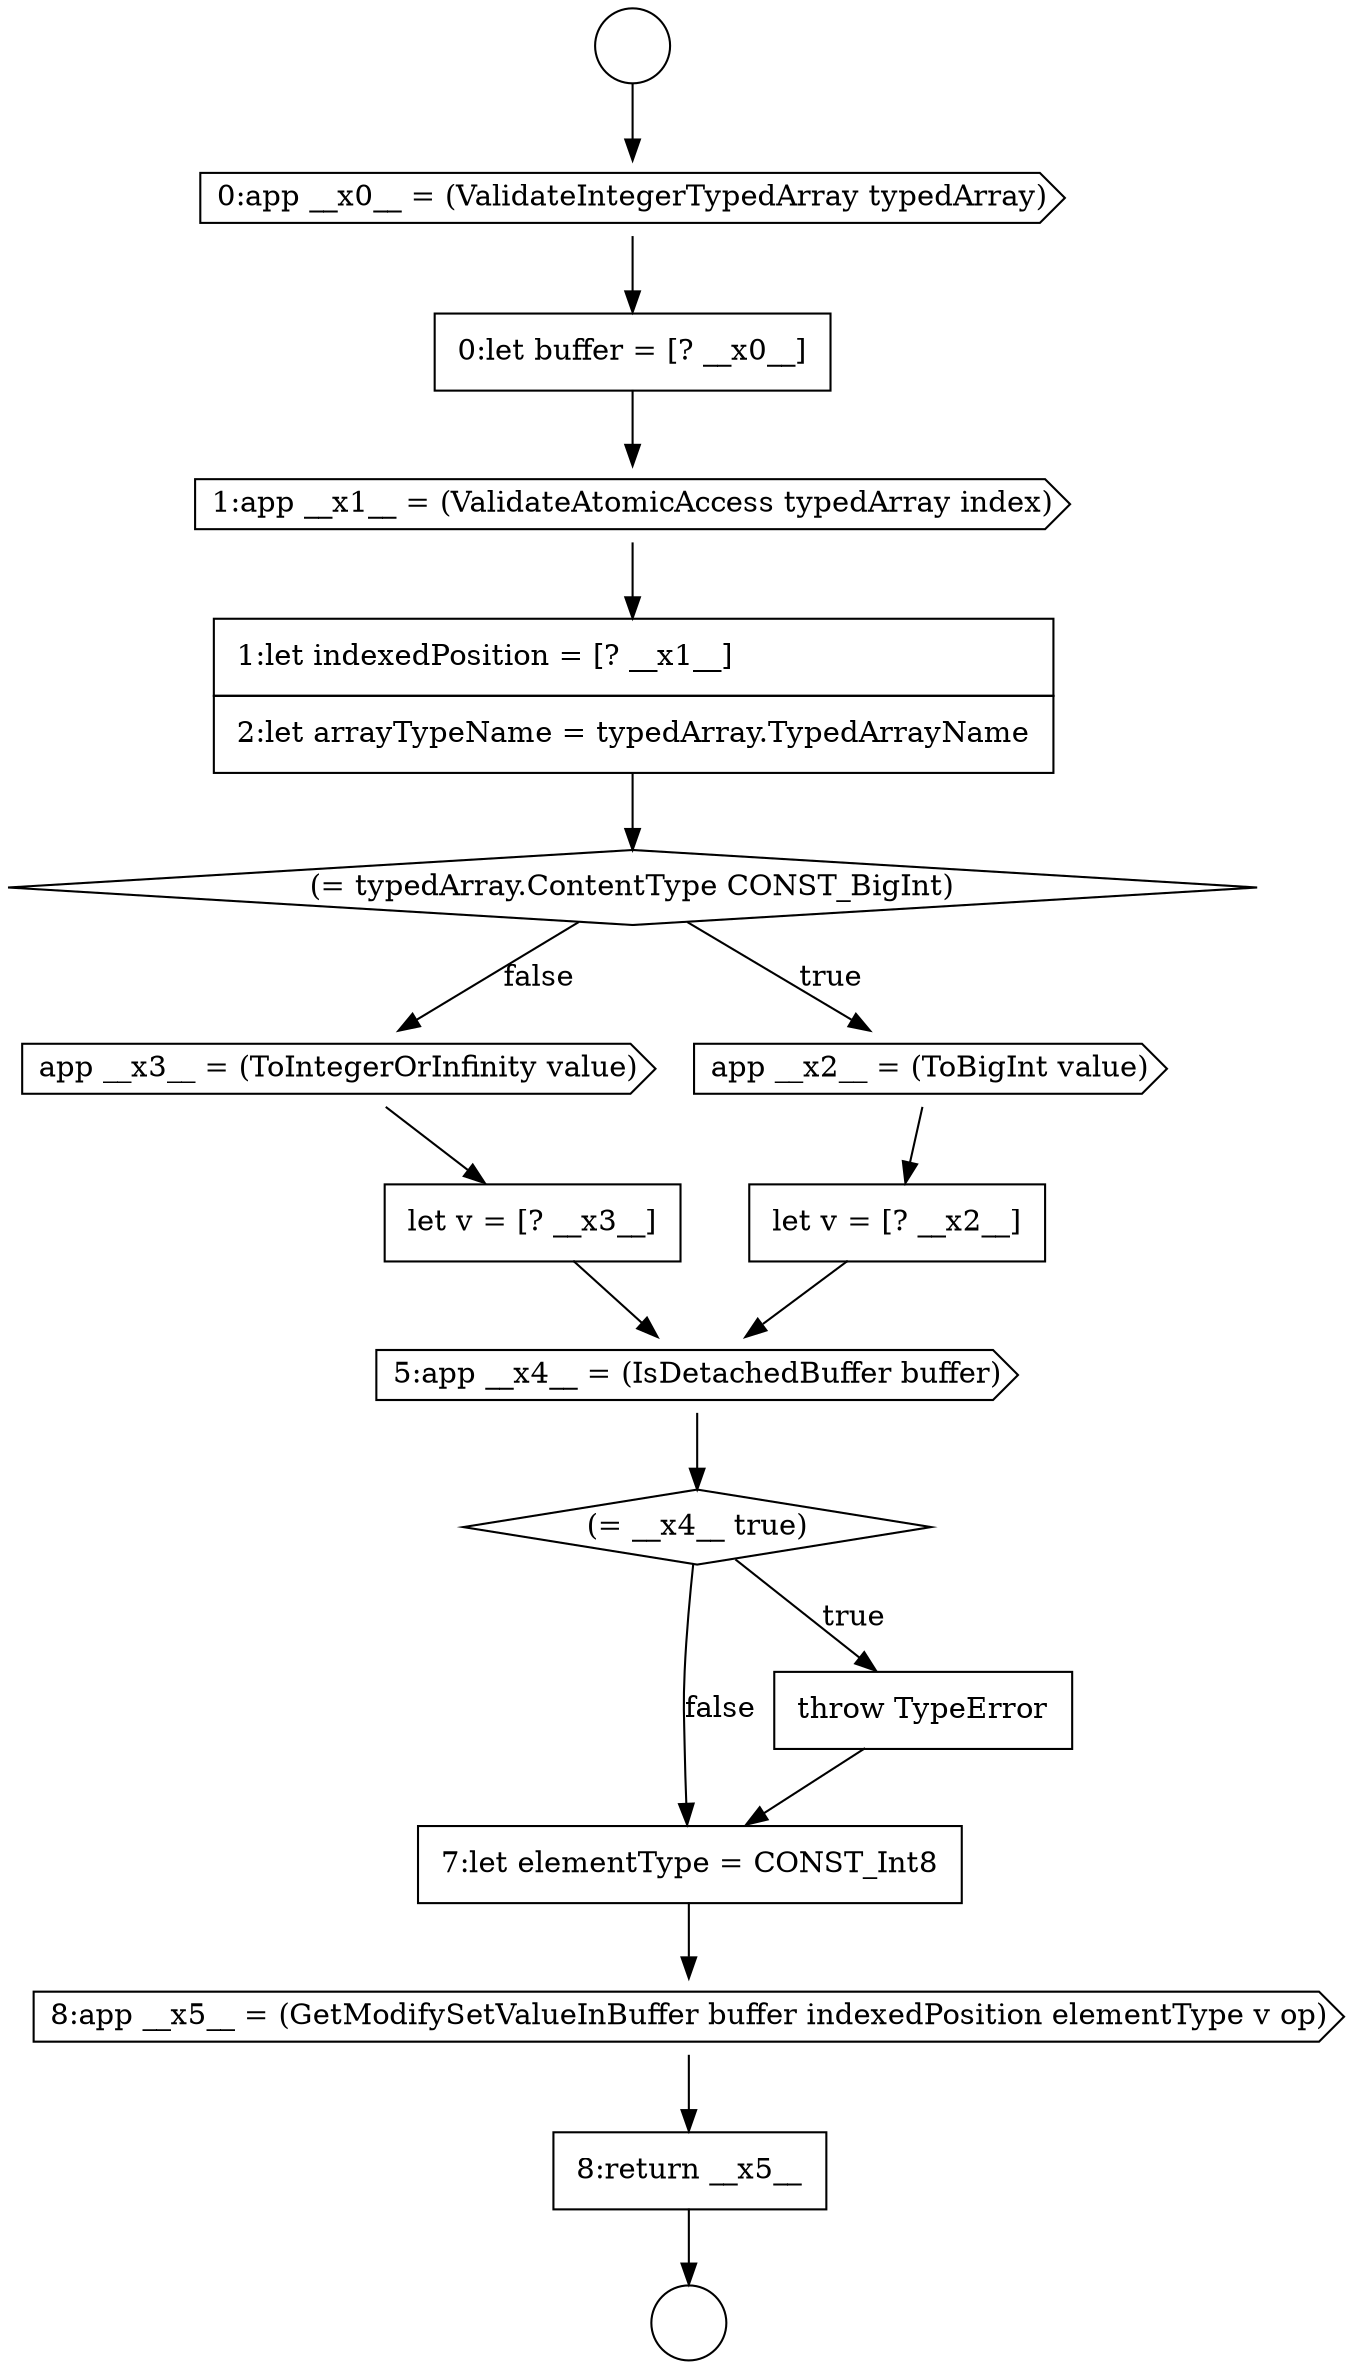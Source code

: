 digraph {
  node0 [shape=circle label=" " color="black" fillcolor="white" style=filled]
  node5 [shape=none, margin=0, label=<<font color="black">
    <table border="0" cellborder="1" cellspacing="0" cellpadding="10">
      <tr><td align="left">1:let indexedPosition = [? __x1__]</td></tr>
      <tr><td align="left">2:let arrayTypeName = typedArray.TypedArrayName</td></tr>
    </table>
  </font>> color="black" fillcolor="white" style=filled]
  node10 [shape=none, margin=0, label=<<font color="black">
    <table border="0" cellborder="1" cellspacing="0" cellpadding="10">
      <tr><td align="left">let v = [? __x3__]</td></tr>
    </table>
  </font>> color="black" fillcolor="white" style=filled]
  node14 [shape=none, margin=0, label=<<font color="black">
    <table border="0" cellborder="1" cellspacing="0" cellpadding="10">
      <tr><td align="left">7:let elementType = CONST_Int8</td></tr>
    </table>
  </font>> color="black" fillcolor="white" style=filled]
  node1 [shape=circle label=" " color="black" fillcolor="white" style=filled]
  node6 [shape=diamond, label=<<font color="black">(= typedArray.ContentType CONST_BigInt)</font>> color="black" fillcolor="white" style=filled]
  node9 [shape=cds, label=<<font color="black">app __x3__ = (ToIntegerOrInfinity value)</font>> color="black" fillcolor="white" style=filled]
  node13 [shape=none, margin=0, label=<<font color="black">
    <table border="0" cellborder="1" cellspacing="0" cellpadding="10">
      <tr><td align="left">throw TypeError</td></tr>
    </table>
  </font>> color="black" fillcolor="white" style=filled]
  node2 [shape=cds, label=<<font color="black">0:app __x0__ = (ValidateIntegerTypedArray typedArray)</font>> color="black" fillcolor="white" style=filled]
  node12 [shape=diamond, label=<<font color="black">(= __x4__ true)</font>> color="black" fillcolor="white" style=filled]
  node7 [shape=cds, label=<<font color="black">app __x2__ = (ToBigInt value)</font>> color="black" fillcolor="white" style=filled]
  node3 [shape=none, margin=0, label=<<font color="black">
    <table border="0" cellborder="1" cellspacing="0" cellpadding="10">
      <tr><td align="left">0:let buffer = [? __x0__]</td></tr>
    </table>
  </font>> color="black" fillcolor="white" style=filled]
  node16 [shape=none, margin=0, label=<<font color="black">
    <table border="0" cellborder="1" cellspacing="0" cellpadding="10">
      <tr><td align="left">8:return __x5__</td></tr>
    </table>
  </font>> color="black" fillcolor="white" style=filled]
  node11 [shape=cds, label=<<font color="black">5:app __x4__ = (IsDetachedBuffer buffer)</font>> color="black" fillcolor="white" style=filled]
  node8 [shape=none, margin=0, label=<<font color="black">
    <table border="0" cellborder="1" cellspacing="0" cellpadding="10">
      <tr><td align="left">let v = [? __x2__]</td></tr>
    </table>
  </font>> color="black" fillcolor="white" style=filled]
  node4 [shape=cds, label=<<font color="black">1:app __x1__ = (ValidateAtomicAccess typedArray index)</font>> color="black" fillcolor="white" style=filled]
  node15 [shape=cds, label=<<font color="black">8:app __x5__ = (GetModifySetValueInBuffer buffer indexedPosition elementType v op)</font>> color="black" fillcolor="white" style=filled]
  node7 -> node8 [ color="black"]
  node11 -> node12 [ color="black"]
  node13 -> node14 [ color="black"]
  node6 -> node7 [label=<<font color="black">true</font>> color="black"]
  node6 -> node9 [label=<<font color="black">false</font>> color="black"]
  node0 -> node2 [ color="black"]
  node9 -> node10 [ color="black"]
  node14 -> node15 [ color="black"]
  node10 -> node11 [ color="black"]
  node4 -> node5 [ color="black"]
  node8 -> node11 [ color="black"]
  node12 -> node13 [label=<<font color="black">true</font>> color="black"]
  node12 -> node14 [label=<<font color="black">false</font>> color="black"]
  node5 -> node6 [ color="black"]
  node16 -> node1 [ color="black"]
  node3 -> node4 [ color="black"]
  node2 -> node3 [ color="black"]
  node15 -> node16 [ color="black"]
}
